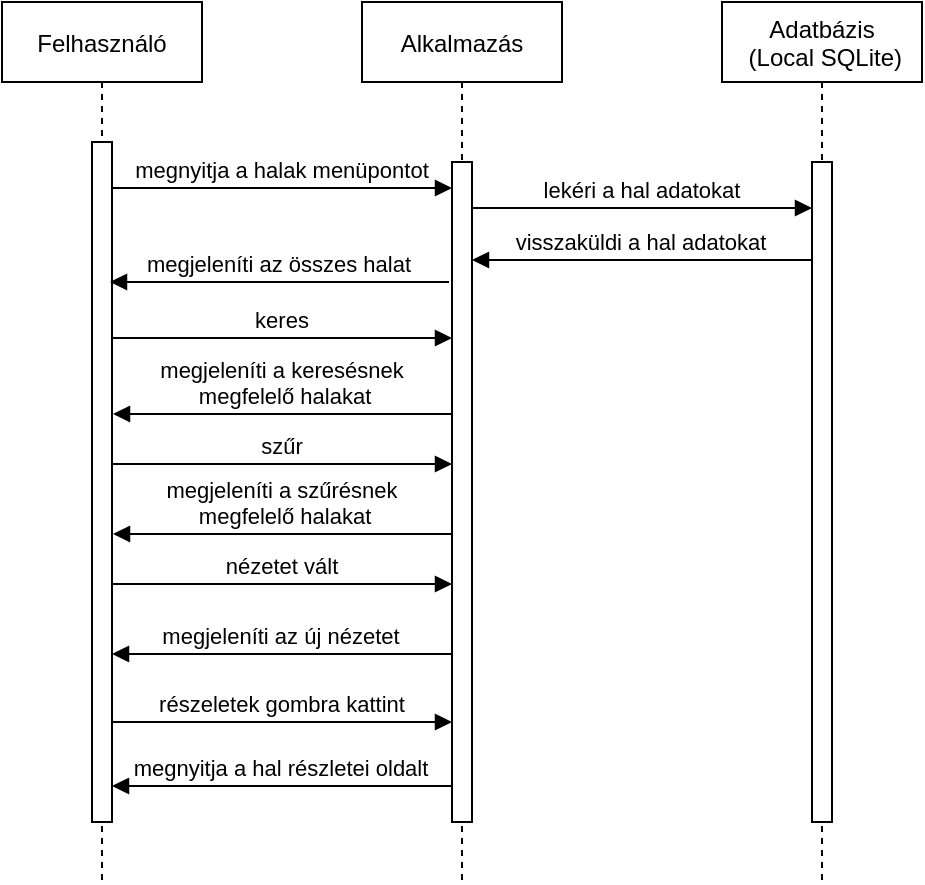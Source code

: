 <mxfile version="18.1.3" type="device"><diagram id="kgpKYQtTHZ0yAKxKKP6v" name="Page-1"><mxGraphModel dx="1422" dy="762" grid="1" gridSize="10" guides="1" tooltips="1" connect="1" arrows="1" fold="1" page="1" pageScale="1" pageWidth="850" pageHeight="1100" math="0" shadow="0"><root><mxCell id="0"/><mxCell id="1" parent="0"/><mxCell id="3nuBFxr9cyL0pnOWT2aG-1" value="Felhasználó" style="shape=umlLifeline;perimeter=lifelinePerimeter;container=1;collapsible=0;recursiveResize=0;rounded=0;shadow=0;strokeWidth=1;" parent="1" vertex="1"><mxGeometry x="120" y="80" width="100" height="440" as="geometry"/></mxCell><mxCell id="3nuBFxr9cyL0pnOWT2aG-2" value="" style="points=[];perimeter=orthogonalPerimeter;rounded=0;shadow=0;strokeWidth=1;" parent="3nuBFxr9cyL0pnOWT2aG-1" vertex="1"><mxGeometry x="45" y="70" width="10" height="340" as="geometry"/></mxCell><mxCell id="f2UqQBe2hRinooieT8wd-14" value="megjeleníti az összes halat" style="verticalAlign=bottom;endArrow=block;shadow=0;strokeWidth=1;" parent="3nuBFxr9cyL0pnOWT2aG-1" edge="1"><mxGeometry relative="1" as="geometry"><mxPoint x="223.5" y="140" as="sourcePoint"/><mxPoint x="54" y="140" as="targetPoint"/></mxGeometry></mxCell><mxCell id="f2UqQBe2hRinooieT8wd-17" value="keres" style="verticalAlign=bottom;endArrow=block;entryX=0;entryY=0;shadow=0;strokeWidth=1;" parent="3nuBFxr9cyL0pnOWT2aG-1" edge="1"><mxGeometry relative="1" as="geometry"><mxPoint x="55" y="168.0" as="sourcePoint"/><mxPoint x="225" y="168.0" as="targetPoint"/></mxGeometry></mxCell><mxCell id="f2UqQBe2hRinooieT8wd-19" value="szűr" style="verticalAlign=bottom;endArrow=block;entryX=0;entryY=0;shadow=0;strokeWidth=1;" parent="3nuBFxr9cyL0pnOWT2aG-1" edge="1"><mxGeometry relative="1" as="geometry"><mxPoint x="55" y="231.0" as="sourcePoint"/><mxPoint x="225" y="231.0" as="targetPoint"/></mxGeometry></mxCell><mxCell id="f2UqQBe2hRinooieT8wd-23" value="nézetet vált" style="verticalAlign=bottom;endArrow=block;entryX=0;entryY=0;shadow=0;strokeWidth=1;" parent="3nuBFxr9cyL0pnOWT2aG-1" edge="1"><mxGeometry relative="1" as="geometry"><mxPoint x="55" y="291.0" as="sourcePoint"/><mxPoint x="225" y="291.0" as="targetPoint"/></mxGeometry></mxCell><mxCell id="f2UqQBe2hRinooieT8wd-25" value="részeletek gombra kattint" style="verticalAlign=bottom;endArrow=block;entryX=0;entryY=0;shadow=0;strokeWidth=1;" parent="3nuBFxr9cyL0pnOWT2aG-1" edge="1"><mxGeometry relative="1" as="geometry"><mxPoint x="55" y="360.0" as="sourcePoint"/><mxPoint x="225" y="360.0" as="targetPoint"/></mxGeometry></mxCell><mxCell id="3nuBFxr9cyL0pnOWT2aG-5" value="Alkalmazás" style="shape=umlLifeline;perimeter=lifelinePerimeter;container=1;collapsible=0;recursiveResize=0;rounded=0;shadow=0;strokeWidth=1;" parent="1" vertex="1"><mxGeometry x="300" y="80" width="100" height="440" as="geometry"/></mxCell><mxCell id="3nuBFxr9cyL0pnOWT2aG-6" value="" style="points=[];perimeter=orthogonalPerimeter;rounded=0;shadow=0;strokeWidth=1;" parent="3nuBFxr9cyL0pnOWT2aG-5" vertex="1"><mxGeometry x="45" y="80" width="10" height="330" as="geometry"/></mxCell><mxCell id="f2UqQBe2hRinooieT8wd-5" value="lekéri a hal adatokat" style="verticalAlign=bottom;endArrow=block;entryX=0;entryY=0;shadow=0;strokeWidth=1;" parent="3nuBFxr9cyL0pnOWT2aG-5" edge="1"><mxGeometry relative="1" as="geometry"><mxPoint x="55" y="103.0" as="sourcePoint"/><mxPoint x="225" y="103.0" as="targetPoint"/></mxGeometry></mxCell><mxCell id="f2UqQBe2hRinooieT8wd-21" value="megjeleníti a szűrésnek&#10; megfelelő halakat" style="verticalAlign=bottom;endArrow=block;shadow=0;strokeWidth=1;" parent="3nuBFxr9cyL0pnOWT2aG-5" edge="1"><mxGeometry relative="1" as="geometry"><mxPoint x="45" y="266" as="sourcePoint"/><mxPoint x="-124.5" y="266" as="targetPoint"/></mxGeometry></mxCell><mxCell id="3nuBFxr9cyL0pnOWT2aG-8" value="megnyitja a halak menüpontot" style="verticalAlign=bottom;endArrow=block;entryX=0;entryY=0;shadow=0;strokeWidth=1;" parent="1" edge="1"><mxGeometry relative="1" as="geometry"><mxPoint x="175" y="173.0" as="sourcePoint"/><mxPoint x="345" y="173.0" as="targetPoint"/></mxGeometry></mxCell><mxCell id="f2UqQBe2hRinooieT8wd-3" value="Adatbázis&#10; (Local SQLite)" style="shape=umlLifeline;perimeter=lifelinePerimeter;container=1;collapsible=0;recursiveResize=0;rounded=0;shadow=0;strokeWidth=1;" parent="1" vertex="1"><mxGeometry x="480" y="80" width="100" height="440" as="geometry"/></mxCell><mxCell id="f2UqQBe2hRinooieT8wd-4" value="" style="points=[];perimeter=orthogonalPerimeter;rounded=0;shadow=0;strokeWidth=1;" parent="f2UqQBe2hRinooieT8wd-3" vertex="1"><mxGeometry x="45" y="80" width="10" height="330" as="geometry"/></mxCell><mxCell id="f2UqQBe2hRinooieT8wd-6" value="visszaküldi a hal adatokat" style="verticalAlign=bottom;endArrow=block;shadow=0;strokeWidth=1;" parent="1" edge="1"><mxGeometry relative="1" as="geometry"><mxPoint x="524.5" y="209" as="sourcePoint"/><mxPoint x="355" y="209" as="targetPoint"/></mxGeometry></mxCell><mxCell id="f2UqQBe2hRinooieT8wd-18" value="megjeleníti a keresésnek&#10; megfelelő halakat" style="verticalAlign=bottom;endArrow=block;shadow=0;strokeWidth=1;" parent="1" edge="1"><mxGeometry relative="1" as="geometry"><mxPoint x="345" y="286" as="sourcePoint"/><mxPoint x="175.5" y="286" as="targetPoint"/></mxGeometry></mxCell><mxCell id="f2UqQBe2hRinooieT8wd-24" value="megjeleníti az új nézetet" style="verticalAlign=bottom;endArrow=block;shadow=0;strokeWidth=1;" parent="1" edge="1"><mxGeometry relative="1" as="geometry"><mxPoint x="344.5" y="406" as="sourcePoint"/><mxPoint x="175" y="406" as="targetPoint"/></mxGeometry></mxCell><mxCell id="f2UqQBe2hRinooieT8wd-28" value="megnyitja a hal részletei oldalt" style="verticalAlign=bottom;endArrow=block;shadow=0;strokeWidth=1;" parent="1" edge="1"><mxGeometry relative="1" as="geometry"><mxPoint x="344.5" y="472" as="sourcePoint"/><mxPoint x="175" y="472" as="targetPoint"/></mxGeometry></mxCell></root></mxGraphModel></diagram></mxfile>